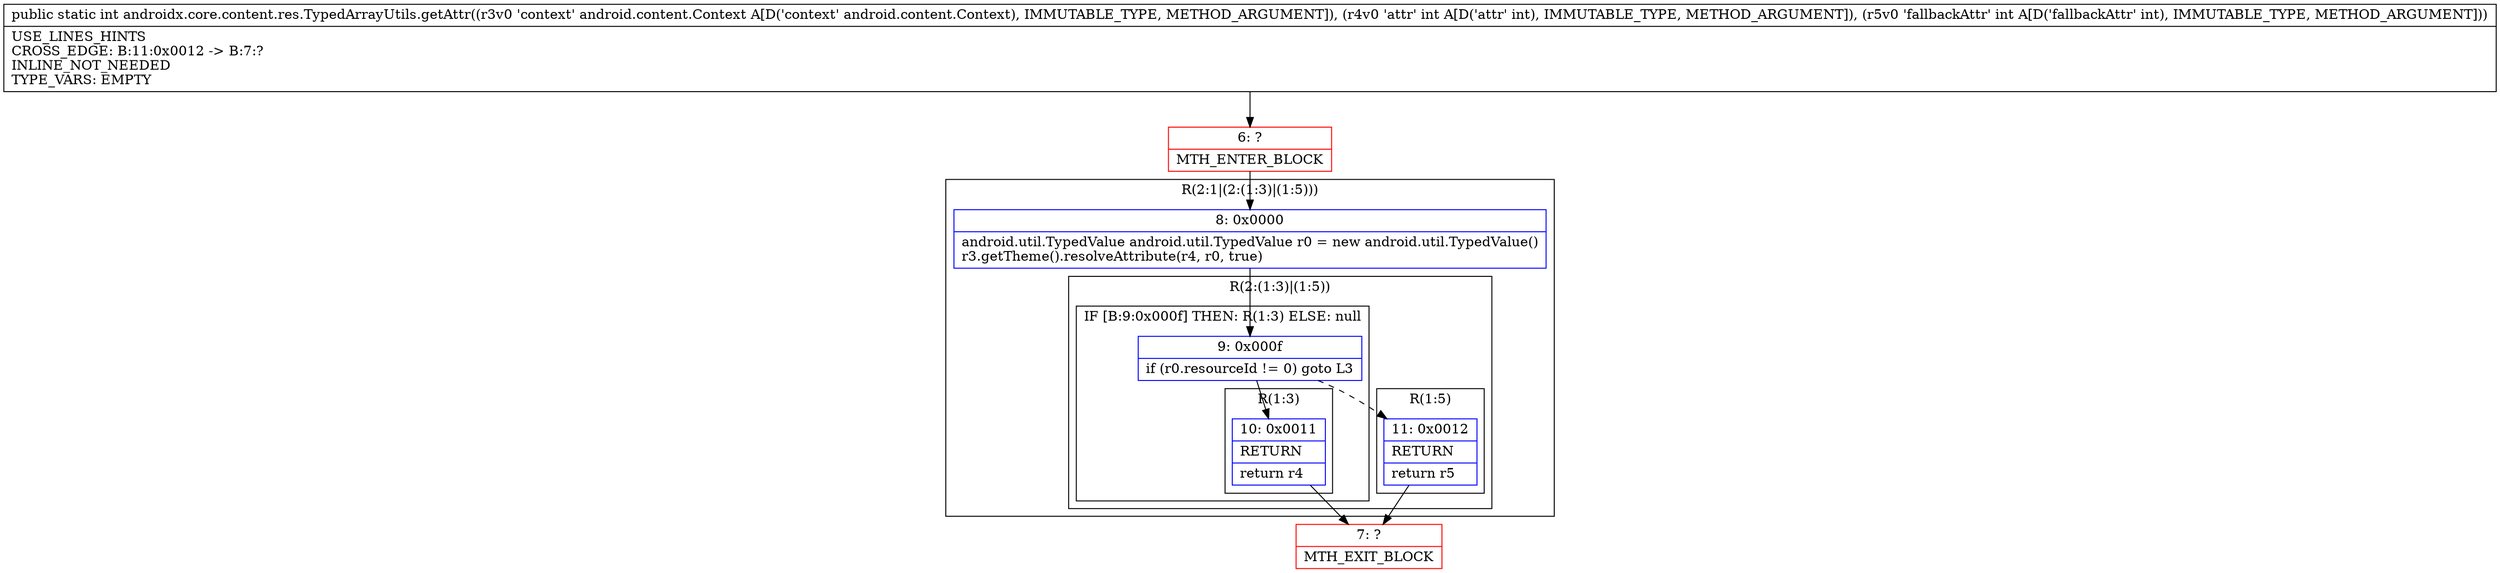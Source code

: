 digraph "CFG forandroidx.core.content.res.TypedArrayUtils.getAttr(Landroid\/content\/Context;II)I" {
subgraph cluster_Region_886736323 {
label = "R(2:1|(2:(1:3)|(1:5)))";
node [shape=record,color=blue];
Node_8 [shape=record,label="{8\:\ 0x0000|android.util.TypedValue android.util.TypedValue r0 = new android.util.TypedValue()\lr3.getTheme().resolveAttribute(r4, r0, true)\l}"];
subgraph cluster_Region_1811303057 {
label = "R(2:(1:3)|(1:5))";
node [shape=record,color=blue];
subgraph cluster_IfRegion_314122368 {
label = "IF [B:9:0x000f] THEN: R(1:3) ELSE: null";
node [shape=record,color=blue];
Node_9 [shape=record,label="{9\:\ 0x000f|if (r0.resourceId != 0) goto L3\l}"];
subgraph cluster_Region_2095530370 {
label = "R(1:3)";
node [shape=record,color=blue];
Node_10 [shape=record,label="{10\:\ 0x0011|RETURN\l|return r4\l}"];
}
}
subgraph cluster_Region_1446112926 {
label = "R(1:5)";
node [shape=record,color=blue];
Node_11 [shape=record,label="{11\:\ 0x0012|RETURN\l|return r5\l}"];
}
}
}
Node_6 [shape=record,color=red,label="{6\:\ ?|MTH_ENTER_BLOCK\l}"];
Node_7 [shape=record,color=red,label="{7\:\ ?|MTH_EXIT_BLOCK\l}"];
MethodNode[shape=record,label="{public static int androidx.core.content.res.TypedArrayUtils.getAttr((r3v0 'context' android.content.Context A[D('context' android.content.Context), IMMUTABLE_TYPE, METHOD_ARGUMENT]), (r4v0 'attr' int A[D('attr' int), IMMUTABLE_TYPE, METHOD_ARGUMENT]), (r5v0 'fallbackAttr' int A[D('fallbackAttr' int), IMMUTABLE_TYPE, METHOD_ARGUMENT]))  | USE_LINES_HINTS\lCROSS_EDGE: B:11:0x0012 \-\> B:7:?\lINLINE_NOT_NEEDED\lTYPE_VARS: EMPTY\l}"];
MethodNode -> Node_6;Node_8 -> Node_9;
Node_9 -> Node_10;
Node_9 -> Node_11[style=dashed];
Node_10 -> Node_7;
Node_11 -> Node_7;
Node_6 -> Node_8;
}

